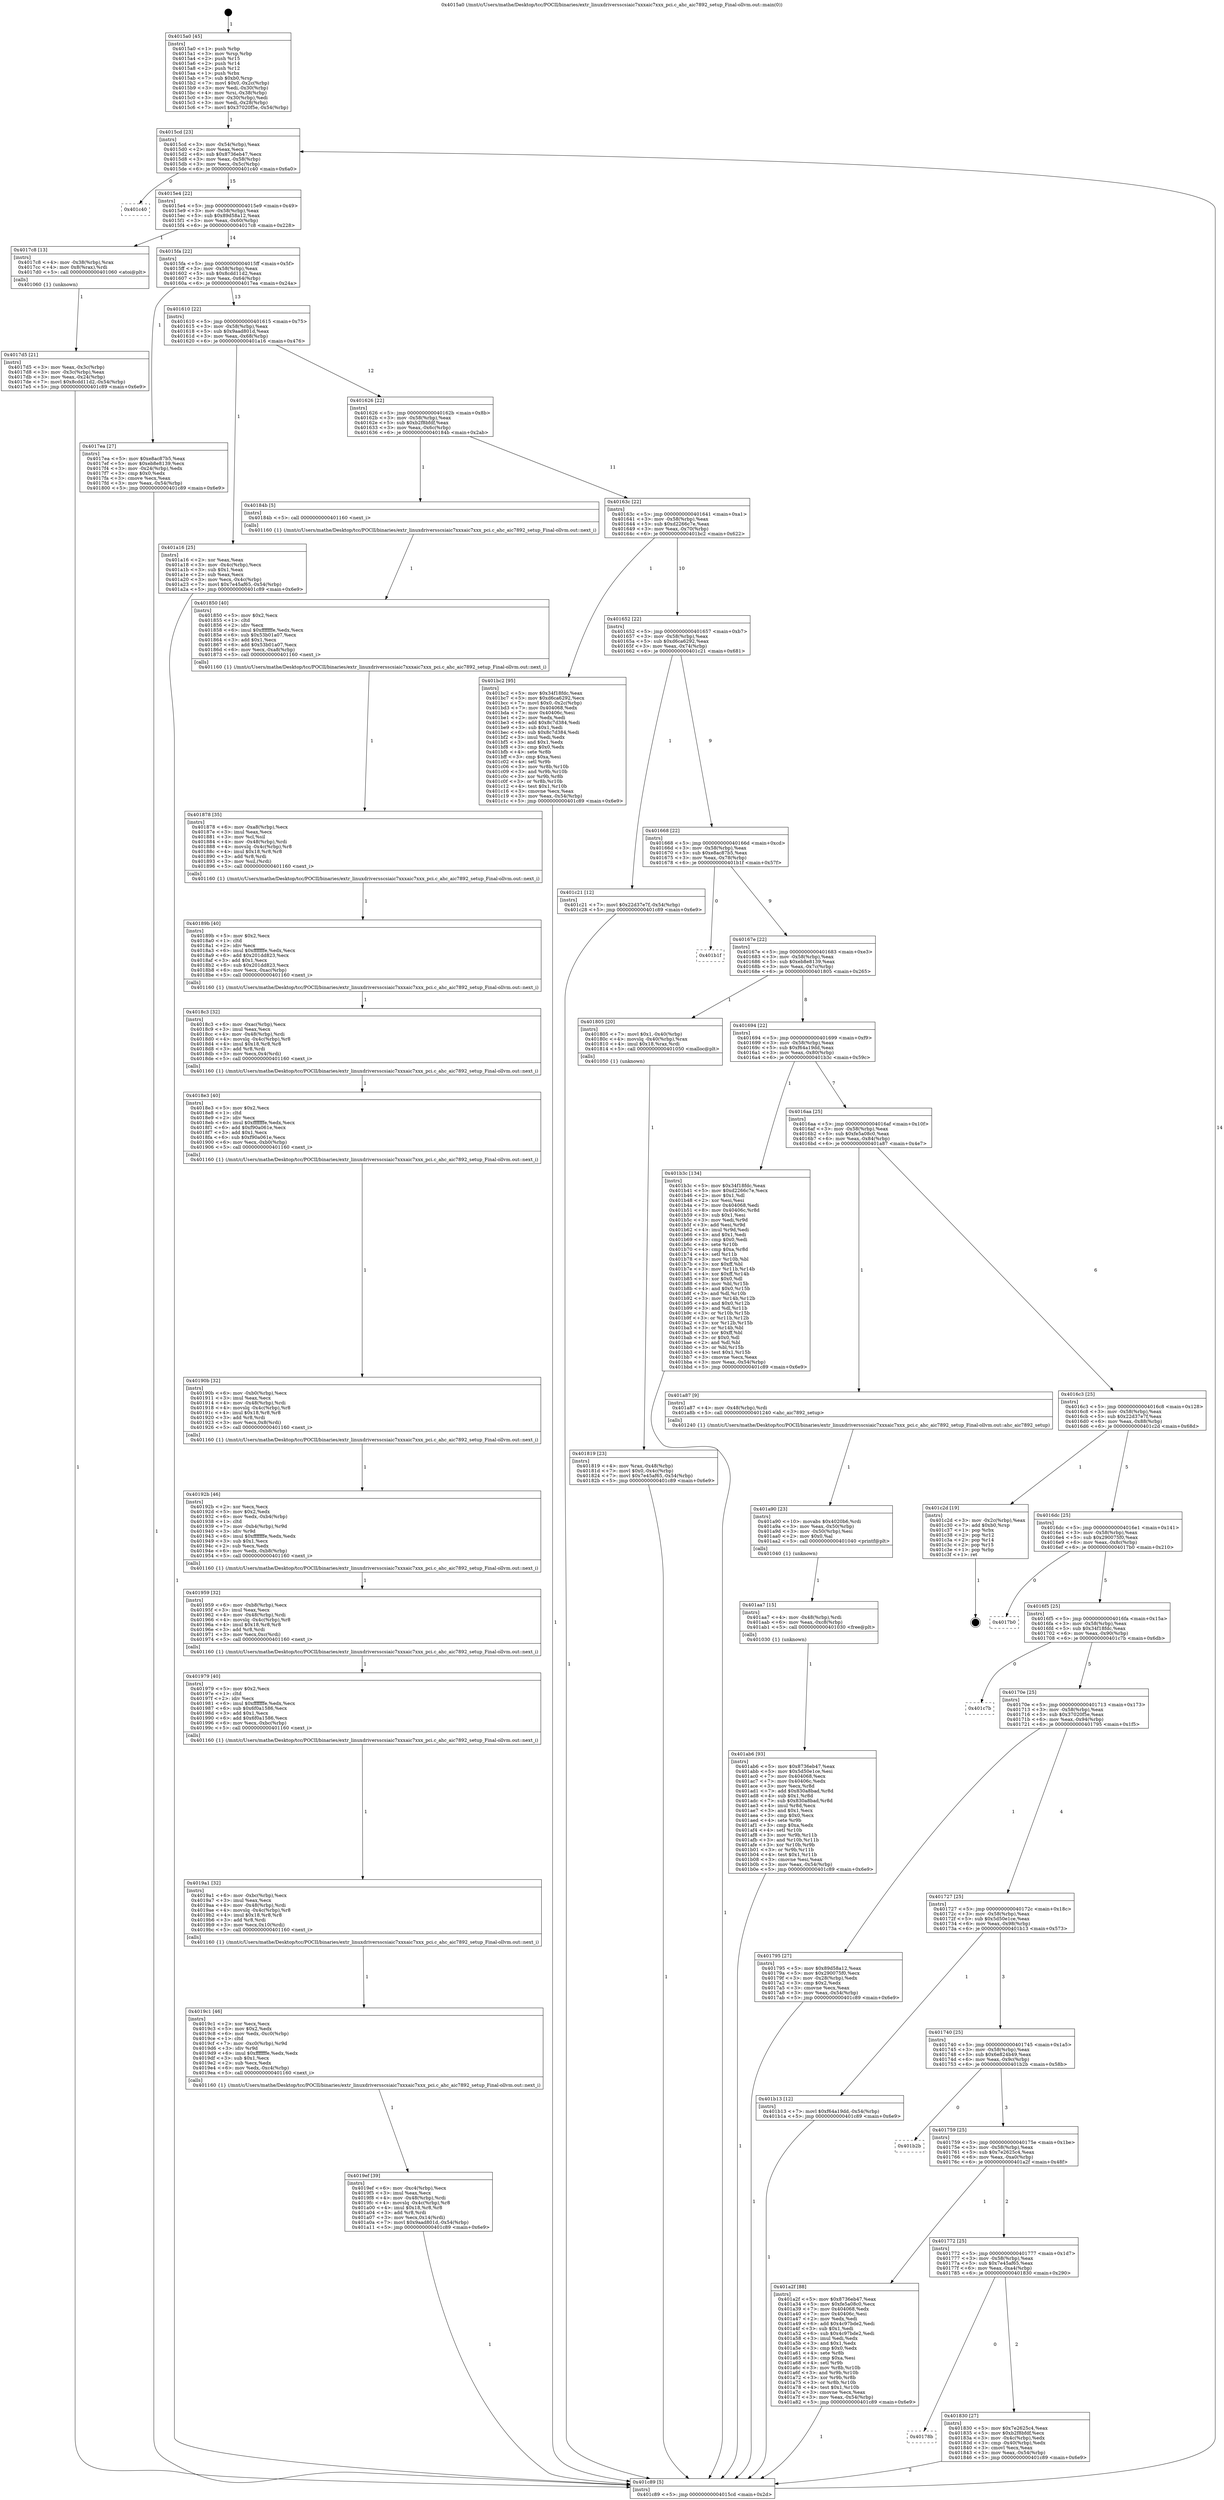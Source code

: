 digraph "0x4015a0" {
  label = "0x4015a0 (/mnt/c/Users/mathe/Desktop/tcc/POCII/binaries/extr_linuxdriversscsiaic7xxxaic7xxx_pci.c_ahc_aic7892_setup_Final-ollvm.out::main(0))"
  labelloc = "t"
  node[shape=record]

  Entry [label="",width=0.3,height=0.3,shape=circle,fillcolor=black,style=filled]
  "0x4015cd" [label="{
     0x4015cd [23]\l
     | [instrs]\l
     &nbsp;&nbsp;0x4015cd \<+3\>: mov -0x54(%rbp),%eax\l
     &nbsp;&nbsp;0x4015d0 \<+2\>: mov %eax,%ecx\l
     &nbsp;&nbsp;0x4015d2 \<+6\>: sub $0x8736eb47,%ecx\l
     &nbsp;&nbsp;0x4015d8 \<+3\>: mov %eax,-0x58(%rbp)\l
     &nbsp;&nbsp;0x4015db \<+3\>: mov %ecx,-0x5c(%rbp)\l
     &nbsp;&nbsp;0x4015de \<+6\>: je 0000000000401c40 \<main+0x6a0\>\l
  }"]
  "0x401c40" [label="{
     0x401c40\l
  }", style=dashed]
  "0x4015e4" [label="{
     0x4015e4 [22]\l
     | [instrs]\l
     &nbsp;&nbsp;0x4015e4 \<+5\>: jmp 00000000004015e9 \<main+0x49\>\l
     &nbsp;&nbsp;0x4015e9 \<+3\>: mov -0x58(%rbp),%eax\l
     &nbsp;&nbsp;0x4015ec \<+5\>: sub $0x89d58a12,%eax\l
     &nbsp;&nbsp;0x4015f1 \<+3\>: mov %eax,-0x60(%rbp)\l
     &nbsp;&nbsp;0x4015f4 \<+6\>: je 00000000004017c8 \<main+0x228\>\l
  }"]
  Exit [label="",width=0.3,height=0.3,shape=circle,fillcolor=black,style=filled,peripheries=2]
  "0x4017c8" [label="{
     0x4017c8 [13]\l
     | [instrs]\l
     &nbsp;&nbsp;0x4017c8 \<+4\>: mov -0x38(%rbp),%rax\l
     &nbsp;&nbsp;0x4017cc \<+4\>: mov 0x8(%rax),%rdi\l
     &nbsp;&nbsp;0x4017d0 \<+5\>: call 0000000000401060 \<atoi@plt\>\l
     | [calls]\l
     &nbsp;&nbsp;0x401060 \{1\} (unknown)\l
  }"]
  "0x4015fa" [label="{
     0x4015fa [22]\l
     | [instrs]\l
     &nbsp;&nbsp;0x4015fa \<+5\>: jmp 00000000004015ff \<main+0x5f\>\l
     &nbsp;&nbsp;0x4015ff \<+3\>: mov -0x58(%rbp),%eax\l
     &nbsp;&nbsp;0x401602 \<+5\>: sub $0x8cdd11d2,%eax\l
     &nbsp;&nbsp;0x401607 \<+3\>: mov %eax,-0x64(%rbp)\l
     &nbsp;&nbsp;0x40160a \<+6\>: je 00000000004017ea \<main+0x24a\>\l
  }"]
  "0x401ab6" [label="{
     0x401ab6 [93]\l
     | [instrs]\l
     &nbsp;&nbsp;0x401ab6 \<+5\>: mov $0x8736eb47,%eax\l
     &nbsp;&nbsp;0x401abb \<+5\>: mov $0x5d50e1ce,%esi\l
     &nbsp;&nbsp;0x401ac0 \<+7\>: mov 0x404068,%ecx\l
     &nbsp;&nbsp;0x401ac7 \<+7\>: mov 0x40406c,%edx\l
     &nbsp;&nbsp;0x401ace \<+3\>: mov %ecx,%r8d\l
     &nbsp;&nbsp;0x401ad1 \<+7\>: add $0x830a8bad,%r8d\l
     &nbsp;&nbsp;0x401ad8 \<+4\>: sub $0x1,%r8d\l
     &nbsp;&nbsp;0x401adc \<+7\>: sub $0x830a8bad,%r8d\l
     &nbsp;&nbsp;0x401ae3 \<+4\>: imul %r8d,%ecx\l
     &nbsp;&nbsp;0x401ae7 \<+3\>: and $0x1,%ecx\l
     &nbsp;&nbsp;0x401aea \<+3\>: cmp $0x0,%ecx\l
     &nbsp;&nbsp;0x401aed \<+4\>: sete %r9b\l
     &nbsp;&nbsp;0x401af1 \<+3\>: cmp $0xa,%edx\l
     &nbsp;&nbsp;0x401af4 \<+4\>: setl %r10b\l
     &nbsp;&nbsp;0x401af8 \<+3\>: mov %r9b,%r11b\l
     &nbsp;&nbsp;0x401afb \<+3\>: and %r10b,%r11b\l
     &nbsp;&nbsp;0x401afe \<+3\>: xor %r10b,%r9b\l
     &nbsp;&nbsp;0x401b01 \<+3\>: or %r9b,%r11b\l
     &nbsp;&nbsp;0x401b04 \<+4\>: test $0x1,%r11b\l
     &nbsp;&nbsp;0x401b08 \<+3\>: cmovne %esi,%eax\l
     &nbsp;&nbsp;0x401b0b \<+3\>: mov %eax,-0x54(%rbp)\l
     &nbsp;&nbsp;0x401b0e \<+5\>: jmp 0000000000401c89 \<main+0x6e9\>\l
  }"]
  "0x4017ea" [label="{
     0x4017ea [27]\l
     | [instrs]\l
     &nbsp;&nbsp;0x4017ea \<+5\>: mov $0xe8ac87b5,%eax\l
     &nbsp;&nbsp;0x4017ef \<+5\>: mov $0xeb8e8139,%ecx\l
     &nbsp;&nbsp;0x4017f4 \<+3\>: mov -0x24(%rbp),%edx\l
     &nbsp;&nbsp;0x4017f7 \<+3\>: cmp $0x0,%edx\l
     &nbsp;&nbsp;0x4017fa \<+3\>: cmove %ecx,%eax\l
     &nbsp;&nbsp;0x4017fd \<+3\>: mov %eax,-0x54(%rbp)\l
     &nbsp;&nbsp;0x401800 \<+5\>: jmp 0000000000401c89 \<main+0x6e9\>\l
  }"]
  "0x401610" [label="{
     0x401610 [22]\l
     | [instrs]\l
     &nbsp;&nbsp;0x401610 \<+5\>: jmp 0000000000401615 \<main+0x75\>\l
     &nbsp;&nbsp;0x401615 \<+3\>: mov -0x58(%rbp),%eax\l
     &nbsp;&nbsp;0x401618 \<+5\>: sub $0x9aad801d,%eax\l
     &nbsp;&nbsp;0x40161d \<+3\>: mov %eax,-0x68(%rbp)\l
     &nbsp;&nbsp;0x401620 \<+6\>: je 0000000000401a16 \<main+0x476\>\l
  }"]
  "0x401aa7" [label="{
     0x401aa7 [15]\l
     | [instrs]\l
     &nbsp;&nbsp;0x401aa7 \<+4\>: mov -0x48(%rbp),%rdi\l
     &nbsp;&nbsp;0x401aab \<+6\>: mov %eax,-0xc8(%rbp)\l
     &nbsp;&nbsp;0x401ab1 \<+5\>: call 0000000000401030 \<free@plt\>\l
     | [calls]\l
     &nbsp;&nbsp;0x401030 \{1\} (unknown)\l
  }"]
  "0x401a16" [label="{
     0x401a16 [25]\l
     | [instrs]\l
     &nbsp;&nbsp;0x401a16 \<+2\>: xor %eax,%eax\l
     &nbsp;&nbsp;0x401a18 \<+3\>: mov -0x4c(%rbp),%ecx\l
     &nbsp;&nbsp;0x401a1b \<+3\>: sub $0x1,%eax\l
     &nbsp;&nbsp;0x401a1e \<+2\>: sub %eax,%ecx\l
     &nbsp;&nbsp;0x401a20 \<+3\>: mov %ecx,-0x4c(%rbp)\l
     &nbsp;&nbsp;0x401a23 \<+7\>: movl $0x7e45af65,-0x54(%rbp)\l
     &nbsp;&nbsp;0x401a2a \<+5\>: jmp 0000000000401c89 \<main+0x6e9\>\l
  }"]
  "0x401626" [label="{
     0x401626 [22]\l
     | [instrs]\l
     &nbsp;&nbsp;0x401626 \<+5\>: jmp 000000000040162b \<main+0x8b\>\l
     &nbsp;&nbsp;0x40162b \<+3\>: mov -0x58(%rbp),%eax\l
     &nbsp;&nbsp;0x40162e \<+5\>: sub $0xb2f8bfdf,%eax\l
     &nbsp;&nbsp;0x401633 \<+3\>: mov %eax,-0x6c(%rbp)\l
     &nbsp;&nbsp;0x401636 \<+6\>: je 000000000040184b \<main+0x2ab\>\l
  }"]
  "0x401a90" [label="{
     0x401a90 [23]\l
     | [instrs]\l
     &nbsp;&nbsp;0x401a90 \<+10\>: movabs $0x4020b6,%rdi\l
     &nbsp;&nbsp;0x401a9a \<+3\>: mov %eax,-0x50(%rbp)\l
     &nbsp;&nbsp;0x401a9d \<+3\>: mov -0x50(%rbp),%esi\l
     &nbsp;&nbsp;0x401aa0 \<+2\>: mov $0x0,%al\l
     &nbsp;&nbsp;0x401aa2 \<+5\>: call 0000000000401040 \<printf@plt\>\l
     | [calls]\l
     &nbsp;&nbsp;0x401040 \{1\} (unknown)\l
  }"]
  "0x40184b" [label="{
     0x40184b [5]\l
     | [instrs]\l
     &nbsp;&nbsp;0x40184b \<+5\>: call 0000000000401160 \<next_i\>\l
     | [calls]\l
     &nbsp;&nbsp;0x401160 \{1\} (/mnt/c/Users/mathe/Desktop/tcc/POCII/binaries/extr_linuxdriversscsiaic7xxxaic7xxx_pci.c_ahc_aic7892_setup_Final-ollvm.out::next_i)\l
  }"]
  "0x40163c" [label="{
     0x40163c [22]\l
     | [instrs]\l
     &nbsp;&nbsp;0x40163c \<+5\>: jmp 0000000000401641 \<main+0xa1\>\l
     &nbsp;&nbsp;0x401641 \<+3\>: mov -0x58(%rbp),%eax\l
     &nbsp;&nbsp;0x401644 \<+5\>: sub $0xd2266c7e,%eax\l
     &nbsp;&nbsp;0x401649 \<+3\>: mov %eax,-0x70(%rbp)\l
     &nbsp;&nbsp;0x40164c \<+6\>: je 0000000000401bc2 \<main+0x622\>\l
  }"]
  "0x4019ef" [label="{
     0x4019ef [39]\l
     | [instrs]\l
     &nbsp;&nbsp;0x4019ef \<+6\>: mov -0xc4(%rbp),%ecx\l
     &nbsp;&nbsp;0x4019f5 \<+3\>: imul %eax,%ecx\l
     &nbsp;&nbsp;0x4019f8 \<+4\>: mov -0x48(%rbp),%rdi\l
     &nbsp;&nbsp;0x4019fc \<+4\>: movslq -0x4c(%rbp),%r8\l
     &nbsp;&nbsp;0x401a00 \<+4\>: imul $0x18,%r8,%r8\l
     &nbsp;&nbsp;0x401a04 \<+3\>: add %r8,%rdi\l
     &nbsp;&nbsp;0x401a07 \<+3\>: mov %ecx,0x14(%rdi)\l
     &nbsp;&nbsp;0x401a0a \<+7\>: movl $0x9aad801d,-0x54(%rbp)\l
     &nbsp;&nbsp;0x401a11 \<+5\>: jmp 0000000000401c89 \<main+0x6e9\>\l
  }"]
  "0x401bc2" [label="{
     0x401bc2 [95]\l
     | [instrs]\l
     &nbsp;&nbsp;0x401bc2 \<+5\>: mov $0x34f18fdc,%eax\l
     &nbsp;&nbsp;0x401bc7 \<+5\>: mov $0xd6ca6292,%ecx\l
     &nbsp;&nbsp;0x401bcc \<+7\>: movl $0x0,-0x2c(%rbp)\l
     &nbsp;&nbsp;0x401bd3 \<+7\>: mov 0x404068,%edx\l
     &nbsp;&nbsp;0x401bda \<+7\>: mov 0x40406c,%esi\l
     &nbsp;&nbsp;0x401be1 \<+2\>: mov %edx,%edi\l
     &nbsp;&nbsp;0x401be3 \<+6\>: add $0x8c7d384,%edi\l
     &nbsp;&nbsp;0x401be9 \<+3\>: sub $0x1,%edi\l
     &nbsp;&nbsp;0x401bec \<+6\>: sub $0x8c7d384,%edi\l
     &nbsp;&nbsp;0x401bf2 \<+3\>: imul %edi,%edx\l
     &nbsp;&nbsp;0x401bf5 \<+3\>: and $0x1,%edx\l
     &nbsp;&nbsp;0x401bf8 \<+3\>: cmp $0x0,%edx\l
     &nbsp;&nbsp;0x401bfb \<+4\>: sete %r8b\l
     &nbsp;&nbsp;0x401bff \<+3\>: cmp $0xa,%esi\l
     &nbsp;&nbsp;0x401c02 \<+4\>: setl %r9b\l
     &nbsp;&nbsp;0x401c06 \<+3\>: mov %r8b,%r10b\l
     &nbsp;&nbsp;0x401c09 \<+3\>: and %r9b,%r10b\l
     &nbsp;&nbsp;0x401c0c \<+3\>: xor %r9b,%r8b\l
     &nbsp;&nbsp;0x401c0f \<+3\>: or %r8b,%r10b\l
     &nbsp;&nbsp;0x401c12 \<+4\>: test $0x1,%r10b\l
     &nbsp;&nbsp;0x401c16 \<+3\>: cmovne %ecx,%eax\l
     &nbsp;&nbsp;0x401c19 \<+3\>: mov %eax,-0x54(%rbp)\l
     &nbsp;&nbsp;0x401c1c \<+5\>: jmp 0000000000401c89 \<main+0x6e9\>\l
  }"]
  "0x401652" [label="{
     0x401652 [22]\l
     | [instrs]\l
     &nbsp;&nbsp;0x401652 \<+5\>: jmp 0000000000401657 \<main+0xb7\>\l
     &nbsp;&nbsp;0x401657 \<+3\>: mov -0x58(%rbp),%eax\l
     &nbsp;&nbsp;0x40165a \<+5\>: sub $0xd6ca6292,%eax\l
     &nbsp;&nbsp;0x40165f \<+3\>: mov %eax,-0x74(%rbp)\l
     &nbsp;&nbsp;0x401662 \<+6\>: je 0000000000401c21 \<main+0x681\>\l
  }"]
  "0x4019c1" [label="{
     0x4019c1 [46]\l
     | [instrs]\l
     &nbsp;&nbsp;0x4019c1 \<+2\>: xor %ecx,%ecx\l
     &nbsp;&nbsp;0x4019c3 \<+5\>: mov $0x2,%edx\l
     &nbsp;&nbsp;0x4019c8 \<+6\>: mov %edx,-0xc0(%rbp)\l
     &nbsp;&nbsp;0x4019ce \<+1\>: cltd\l
     &nbsp;&nbsp;0x4019cf \<+7\>: mov -0xc0(%rbp),%r9d\l
     &nbsp;&nbsp;0x4019d6 \<+3\>: idiv %r9d\l
     &nbsp;&nbsp;0x4019d9 \<+6\>: imul $0xfffffffe,%edx,%edx\l
     &nbsp;&nbsp;0x4019df \<+3\>: sub $0x1,%ecx\l
     &nbsp;&nbsp;0x4019e2 \<+2\>: sub %ecx,%edx\l
     &nbsp;&nbsp;0x4019e4 \<+6\>: mov %edx,-0xc4(%rbp)\l
     &nbsp;&nbsp;0x4019ea \<+5\>: call 0000000000401160 \<next_i\>\l
     | [calls]\l
     &nbsp;&nbsp;0x401160 \{1\} (/mnt/c/Users/mathe/Desktop/tcc/POCII/binaries/extr_linuxdriversscsiaic7xxxaic7xxx_pci.c_ahc_aic7892_setup_Final-ollvm.out::next_i)\l
  }"]
  "0x401c21" [label="{
     0x401c21 [12]\l
     | [instrs]\l
     &nbsp;&nbsp;0x401c21 \<+7\>: movl $0x22d37e7f,-0x54(%rbp)\l
     &nbsp;&nbsp;0x401c28 \<+5\>: jmp 0000000000401c89 \<main+0x6e9\>\l
  }"]
  "0x401668" [label="{
     0x401668 [22]\l
     | [instrs]\l
     &nbsp;&nbsp;0x401668 \<+5\>: jmp 000000000040166d \<main+0xcd\>\l
     &nbsp;&nbsp;0x40166d \<+3\>: mov -0x58(%rbp),%eax\l
     &nbsp;&nbsp;0x401670 \<+5\>: sub $0xe8ac87b5,%eax\l
     &nbsp;&nbsp;0x401675 \<+3\>: mov %eax,-0x78(%rbp)\l
     &nbsp;&nbsp;0x401678 \<+6\>: je 0000000000401b1f \<main+0x57f\>\l
  }"]
  "0x4019a1" [label="{
     0x4019a1 [32]\l
     | [instrs]\l
     &nbsp;&nbsp;0x4019a1 \<+6\>: mov -0xbc(%rbp),%ecx\l
     &nbsp;&nbsp;0x4019a7 \<+3\>: imul %eax,%ecx\l
     &nbsp;&nbsp;0x4019aa \<+4\>: mov -0x48(%rbp),%rdi\l
     &nbsp;&nbsp;0x4019ae \<+4\>: movslq -0x4c(%rbp),%r8\l
     &nbsp;&nbsp;0x4019b2 \<+4\>: imul $0x18,%r8,%r8\l
     &nbsp;&nbsp;0x4019b6 \<+3\>: add %r8,%rdi\l
     &nbsp;&nbsp;0x4019b9 \<+3\>: mov %ecx,0x10(%rdi)\l
     &nbsp;&nbsp;0x4019bc \<+5\>: call 0000000000401160 \<next_i\>\l
     | [calls]\l
     &nbsp;&nbsp;0x401160 \{1\} (/mnt/c/Users/mathe/Desktop/tcc/POCII/binaries/extr_linuxdriversscsiaic7xxxaic7xxx_pci.c_ahc_aic7892_setup_Final-ollvm.out::next_i)\l
  }"]
  "0x401b1f" [label="{
     0x401b1f\l
  }", style=dashed]
  "0x40167e" [label="{
     0x40167e [22]\l
     | [instrs]\l
     &nbsp;&nbsp;0x40167e \<+5\>: jmp 0000000000401683 \<main+0xe3\>\l
     &nbsp;&nbsp;0x401683 \<+3\>: mov -0x58(%rbp),%eax\l
     &nbsp;&nbsp;0x401686 \<+5\>: sub $0xeb8e8139,%eax\l
     &nbsp;&nbsp;0x40168b \<+3\>: mov %eax,-0x7c(%rbp)\l
     &nbsp;&nbsp;0x40168e \<+6\>: je 0000000000401805 \<main+0x265\>\l
  }"]
  "0x401979" [label="{
     0x401979 [40]\l
     | [instrs]\l
     &nbsp;&nbsp;0x401979 \<+5\>: mov $0x2,%ecx\l
     &nbsp;&nbsp;0x40197e \<+1\>: cltd\l
     &nbsp;&nbsp;0x40197f \<+2\>: idiv %ecx\l
     &nbsp;&nbsp;0x401981 \<+6\>: imul $0xfffffffe,%edx,%ecx\l
     &nbsp;&nbsp;0x401987 \<+6\>: sub $0x6f0a1586,%ecx\l
     &nbsp;&nbsp;0x40198d \<+3\>: add $0x1,%ecx\l
     &nbsp;&nbsp;0x401990 \<+6\>: add $0x6f0a1586,%ecx\l
     &nbsp;&nbsp;0x401996 \<+6\>: mov %ecx,-0xbc(%rbp)\l
     &nbsp;&nbsp;0x40199c \<+5\>: call 0000000000401160 \<next_i\>\l
     | [calls]\l
     &nbsp;&nbsp;0x401160 \{1\} (/mnt/c/Users/mathe/Desktop/tcc/POCII/binaries/extr_linuxdriversscsiaic7xxxaic7xxx_pci.c_ahc_aic7892_setup_Final-ollvm.out::next_i)\l
  }"]
  "0x401805" [label="{
     0x401805 [20]\l
     | [instrs]\l
     &nbsp;&nbsp;0x401805 \<+7\>: movl $0x1,-0x40(%rbp)\l
     &nbsp;&nbsp;0x40180c \<+4\>: movslq -0x40(%rbp),%rax\l
     &nbsp;&nbsp;0x401810 \<+4\>: imul $0x18,%rax,%rdi\l
     &nbsp;&nbsp;0x401814 \<+5\>: call 0000000000401050 \<malloc@plt\>\l
     | [calls]\l
     &nbsp;&nbsp;0x401050 \{1\} (unknown)\l
  }"]
  "0x401694" [label="{
     0x401694 [22]\l
     | [instrs]\l
     &nbsp;&nbsp;0x401694 \<+5\>: jmp 0000000000401699 \<main+0xf9\>\l
     &nbsp;&nbsp;0x401699 \<+3\>: mov -0x58(%rbp),%eax\l
     &nbsp;&nbsp;0x40169c \<+5\>: sub $0xf64a19dd,%eax\l
     &nbsp;&nbsp;0x4016a1 \<+3\>: mov %eax,-0x80(%rbp)\l
     &nbsp;&nbsp;0x4016a4 \<+6\>: je 0000000000401b3c \<main+0x59c\>\l
  }"]
  "0x401959" [label="{
     0x401959 [32]\l
     | [instrs]\l
     &nbsp;&nbsp;0x401959 \<+6\>: mov -0xb8(%rbp),%ecx\l
     &nbsp;&nbsp;0x40195f \<+3\>: imul %eax,%ecx\l
     &nbsp;&nbsp;0x401962 \<+4\>: mov -0x48(%rbp),%rdi\l
     &nbsp;&nbsp;0x401966 \<+4\>: movslq -0x4c(%rbp),%r8\l
     &nbsp;&nbsp;0x40196a \<+4\>: imul $0x18,%r8,%r8\l
     &nbsp;&nbsp;0x40196e \<+3\>: add %r8,%rdi\l
     &nbsp;&nbsp;0x401971 \<+3\>: mov %ecx,0xc(%rdi)\l
     &nbsp;&nbsp;0x401974 \<+5\>: call 0000000000401160 \<next_i\>\l
     | [calls]\l
     &nbsp;&nbsp;0x401160 \{1\} (/mnt/c/Users/mathe/Desktop/tcc/POCII/binaries/extr_linuxdriversscsiaic7xxxaic7xxx_pci.c_ahc_aic7892_setup_Final-ollvm.out::next_i)\l
  }"]
  "0x401b3c" [label="{
     0x401b3c [134]\l
     | [instrs]\l
     &nbsp;&nbsp;0x401b3c \<+5\>: mov $0x34f18fdc,%eax\l
     &nbsp;&nbsp;0x401b41 \<+5\>: mov $0xd2266c7e,%ecx\l
     &nbsp;&nbsp;0x401b46 \<+2\>: mov $0x1,%dl\l
     &nbsp;&nbsp;0x401b48 \<+2\>: xor %esi,%esi\l
     &nbsp;&nbsp;0x401b4a \<+7\>: mov 0x404068,%edi\l
     &nbsp;&nbsp;0x401b51 \<+8\>: mov 0x40406c,%r8d\l
     &nbsp;&nbsp;0x401b59 \<+3\>: sub $0x1,%esi\l
     &nbsp;&nbsp;0x401b5c \<+3\>: mov %edi,%r9d\l
     &nbsp;&nbsp;0x401b5f \<+3\>: add %esi,%r9d\l
     &nbsp;&nbsp;0x401b62 \<+4\>: imul %r9d,%edi\l
     &nbsp;&nbsp;0x401b66 \<+3\>: and $0x1,%edi\l
     &nbsp;&nbsp;0x401b69 \<+3\>: cmp $0x0,%edi\l
     &nbsp;&nbsp;0x401b6c \<+4\>: sete %r10b\l
     &nbsp;&nbsp;0x401b70 \<+4\>: cmp $0xa,%r8d\l
     &nbsp;&nbsp;0x401b74 \<+4\>: setl %r11b\l
     &nbsp;&nbsp;0x401b78 \<+3\>: mov %r10b,%bl\l
     &nbsp;&nbsp;0x401b7b \<+3\>: xor $0xff,%bl\l
     &nbsp;&nbsp;0x401b7e \<+3\>: mov %r11b,%r14b\l
     &nbsp;&nbsp;0x401b81 \<+4\>: xor $0xff,%r14b\l
     &nbsp;&nbsp;0x401b85 \<+3\>: xor $0x0,%dl\l
     &nbsp;&nbsp;0x401b88 \<+3\>: mov %bl,%r15b\l
     &nbsp;&nbsp;0x401b8b \<+4\>: and $0x0,%r15b\l
     &nbsp;&nbsp;0x401b8f \<+3\>: and %dl,%r10b\l
     &nbsp;&nbsp;0x401b92 \<+3\>: mov %r14b,%r12b\l
     &nbsp;&nbsp;0x401b95 \<+4\>: and $0x0,%r12b\l
     &nbsp;&nbsp;0x401b99 \<+3\>: and %dl,%r11b\l
     &nbsp;&nbsp;0x401b9c \<+3\>: or %r10b,%r15b\l
     &nbsp;&nbsp;0x401b9f \<+3\>: or %r11b,%r12b\l
     &nbsp;&nbsp;0x401ba2 \<+3\>: xor %r12b,%r15b\l
     &nbsp;&nbsp;0x401ba5 \<+3\>: or %r14b,%bl\l
     &nbsp;&nbsp;0x401ba8 \<+3\>: xor $0xff,%bl\l
     &nbsp;&nbsp;0x401bab \<+3\>: or $0x0,%dl\l
     &nbsp;&nbsp;0x401bae \<+2\>: and %dl,%bl\l
     &nbsp;&nbsp;0x401bb0 \<+3\>: or %bl,%r15b\l
     &nbsp;&nbsp;0x401bb3 \<+4\>: test $0x1,%r15b\l
     &nbsp;&nbsp;0x401bb7 \<+3\>: cmovne %ecx,%eax\l
     &nbsp;&nbsp;0x401bba \<+3\>: mov %eax,-0x54(%rbp)\l
     &nbsp;&nbsp;0x401bbd \<+5\>: jmp 0000000000401c89 \<main+0x6e9\>\l
  }"]
  "0x4016aa" [label="{
     0x4016aa [25]\l
     | [instrs]\l
     &nbsp;&nbsp;0x4016aa \<+5\>: jmp 00000000004016af \<main+0x10f\>\l
     &nbsp;&nbsp;0x4016af \<+3\>: mov -0x58(%rbp),%eax\l
     &nbsp;&nbsp;0x4016b2 \<+5\>: sub $0xfe5a08c0,%eax\l
     &nbsp;&nbsp;0x4016b7 \<+6\>: mov %eax,-0x84(%rbp)\l
     &nbsp;&nbsp;0x4016bd \<+6\>: je 0000000000401a87 \<main+0x4e7\>\l
  }"]
  "0x40192b" [label="{
     0x40192b [46]\l
     | [instrs]\l
     &nbsp;&nbsp;0x40192b \<+2\>: xor %ecx,%ecx\l
     &nbsp;&nbsp;0x40192d \<+5\>: mov $0x2,%edx\l
     &nbsp;&nbsp;0x401932 \<+6\>: mov %edx,-0xb4(%rbp)\l
     &nbsp;&nbsp;0x401938 \<+1\>: cltd\l
     &nbsp;&nbsp;0x401939 \<+7\>: mov -0xb4(%rbp),%r9d\l
     &nbsp;&nbsp;0x401940 \<+3\>: idiv %r9d\l
     &nbsp;&nbsp;0x401943 \<+6\>: imul $0xfffffffe,%edx,%edx\l
     &nbsp;&nbsp;0x401949 \<+3\>: sub $0x1,%ecx\l
     &nbsp;&nbsp;0x40194c \<+2\>: sub %ecx,%edx\l
     &nbsp;&nbsp;0x40194e \<+6\>: mov %edx,-0xb8(%rbp)\l
     &nbsp;&nbsp;0x401954 \<+5\>: call 0000000000401160 \<next_i\>\l
     | [calls]\l
     &nbsp;&nbsp;0x401160 \{1\} (/mnt/c/Users/mathe/Desktop/tcc/POCII/binaries/extr_linuxdriversscsiaic7xxxaic7xxx_pci.c_ahc_aic7892_setup_Final-ollvm.out::next_i)\l
  }"]
  "0x401a87" [label="{
     0x401a87 [9]\l
     | [instrs]\l
     &nbsp;&nbsp;0x401a87 \<+4\>: mov -0x48(%rbp),%rdi\l
     &nbsp;&nbsp;0x401a8b \<+5\>: call 0000000000401240 \<ahc_aic7892_setup\>\l
     | [calls]\l
     &nbsp;&nbsp;0x401240 \{1\} (/mnt/c/Users/mathe/Desktop/tcc/POCII/binaries/extr_linuxdriversscsiaic7xxxaic7xxx_pci.c_ahc_aic7892_setup_Final-ollvm.out::ahc_aic7892_setup)\l
  }"]
  "0x4016c3" [label="{
     0x4016c3 [25]\l
     | [instrs]\l
     &nbsp;&nbsp;0x4016c3 \<+5\>: jmp 00000000004016c8 \<main+0x128\>\l
     &nbsp;&nbsp;0x4016c8 \<+3\>: mov -0x58(%rbp),%eax\l
     &nbsp;&nbsp;0x4016cb \<+5\>: sub $0x22d37e7f,%eax\l
     &nbsp;&nbsp;0x4016d0 \<+6\>: mov %eax,-0x88(%rbp)\l
     &nbsp;&nbsp;0x4016d6 \<+6\>: je 0000000000401c2d \<main+0x68d\>\l
  }"]
  "0x40190b" [label="{
     0x40190b [32]\l
     | [instrs]\l
     &nbsp;&nbsp;0x40190b \<+6\>: mov -0xb0(%rbp),%ecx\l
     &nbsp;&nbsp;0x401911 \<+3\>: imul %eax,%ecx\l
     &nbsp;&nbsp;0x401914 \<+4\>: mov -0x48(%rbp),%rdi\l
     &nbsp;&nbsp;0x401918 \<+4\>: movslq -0x4c(%rbp),%r8\l
     &nbsp;&nbsp;0x40191c \<+4\>: imul $0x18,%r8,%r8\l
     &nbsp;&nbsp;0x401920 \<+3\>: add %r8,%rdi\l
     &nbsp;&nbsp;0x401923 \<+3\>: mov %ecx,0x8(%rdi)\l
     &nbsp;&nbsp;0x401926 \<+5\>: call 0000000000401160 \<next_i\>\l
     | [calls]\l
     &nbsp;&nbsp;0x401160 \{1\} (/mnt/c/Users/mathe/Desktop/tcc/POCII/binaries/extr_linuxdriversscsiaic7xxxaic7xxx_pci.c_ahc_aic7892_setup_Final-ollvm.out::next_i)\l
  }"]
  "0x401c2d" [label="{
     0x401c2d [19]\l
     | [instrs]\l
     &nbsp;&nbsp;0x401c2d \<+3\>: mov -0x2c(%rbp),%eax\l
     &nbsp;&nbsp;0x401c30 \<+7\>: add $0xb0,%rsp\l
     &nbsp;&nbsp;0x401c37 \<+1\>: pop %rbx\l
     &nbsp;&nbsp;0x401c38 \<+2\>: pop %r12\l
     &nbsp;&nbsp;0x401c3a \<+2\>: pop %r14\l
     &nbsp;&nbsp;0x401c3c \<+2\>: pop %r15\l
     &nbsp;&nbsp;0x401c3e \<+1\>: pop %rbp\l
     &nbsp;&nbsp;0x401c3f \<+1\>: ret\l
  }"]
  "0x4016dc" [label="{
     0x4016dc [25]\l
     | [instrs]\l
     &nbsp;&nbsp;0x4016dc \<+5\>: jmp 00000000004016e1 \<main+0x141\>\l
     &nbsp;&nbsp;0x4016e1 \<+3\>: mov -0x58(%rbp),%eax\l
     &nbsp;&nbsp;0x4016e4 \<+5\>: sub $0x290075f0,%eax\l
     &nbsp;&nbsp;0x4016e9 \<+6\>: mov %eax,-0x8c(%rbp)\l
     &nbsp;&nbsp;0x4016ef \<+6\>: je 00000000004017b0 \<main+0x210\>\l
  }"]
  "0x4018e3" [label="{
     0x4018e3 [40]\l
     | [instrs]\l
     &nbsp;&nbsp;0x4018e3 \<+5\>: mov $0x2,%ecx\l
     &nbsp;&nbsp;0x4018e8 \<+1\>: cltd\l
     &nbsp;&nbsp;0x4018e9 \<+2\>: idiv %ecx\l
     &nbsp;&nbsp;0x4018eb \<+6\>: imul $0xfffffffe,%edx,%ecx\l
     &nbsp;&nbsp;0x4018f1 \<+6\>: add $0xf90a061e,%ecx\l
     &nbsp;&nbsp;0x4018f7 \<+3\>: add $0x1,%ecx\l
     &nbsp;&nbsp;0x4018fa \<+6\>: sub $0xf90a061e,%ecx\l
     &nbsp;&nbsp;0x401900 \<+6\>: mov %ecx,-0xb0(%rbp)\l
     &nbsp;&nbsp;0x401906 \<+5\>: call 0000000000401160 \<next_i\>\l
     | [calls]\l
     &nbsp;&nbsp;0x401160 \{1\} (/mnt/c/Users/mathe/Desktop/tcc/POCII/binaries/extr_linuxdriversscsiaic7xxxaic7xxx_pci.c_ahc_aic7892_setup_Final-ollvm.out::next_i)\l
  }"]
  "0x4017b0" [label="{
     0x4017b0\l
  }", style=dashed]
  "0x4016f5" [label="{
     0x4016f5 [25]\l
     | [instrs]\l
     &nbsp;&nbsp;0x4016f5 \<+5\>: jmp 00000000004016fa \<main+0x15a\>\l
     &nbsp;&nbsp;0x4016fa \<+3\>: mov -0x58(%rbp),%eax\l
     &nbsp;&nbsp;0x4016fd \<+5\>: sub $0x34f18fdc,%eax\l
     &nbsp;&nbsp;0x401702 \<+6\>: mov %eax,-0x90(%rbp)\l
     &nbsp;&nbsp;0x401708 \<+6\>: je 0000000000401c7b \<main+0x6db\>\l
  }"]
  "0x4018c3" [label="{
     0x4018c3 [32]\l
     | [instrs]\l
     &nbsp;&nbsp;0x4018c3 \<+6\>: mov -0xac(%rbp),%ecx\l
     &nbsp;&nbsp;0x4018c9 \<+3\>: imul %eax,%ecx\l
     &nbsp;&nbsp;0x4018cc \<+4\>: mov -0x48(%rbp),%rdi\l
     &nbsp;&nbsp;0x4018d0 \<+4\>: movslq -0x4c(%rbp),%r8\l
     &nbsp;&nbsp;0x4018d4 \<+4\>: imul $0x18,%r8,%r8\l
     &nbsp;&nbsp;0x4018d8 \<+3\>: add %r8,%rdi\l
     &nbsp;&nbsp;0x4018db \<+3\>: mov %ecx,0x4(%rdi)\l
     &nbsp;&nbsp;0x4018de \<+5\>: call 0000000000401160 \<next_i\>\l
     | [calls]\l
     &nbsp;&nbsp;0x401160 \{1\} (/mnt/c/Users/mathe/Desktop/tcc/POCII/binaries/extr_linuxdriversscsiaic7xxxaic7xxx_pci.c_ahc_aic7892_setup_Final-ollvm.out::next_i)\l
  }"]
  "0x401c7b" [label="{
     0x401c7b\l
  }", style=dashed]
  "0x40170e" [label="{
     0x40170e [25]\l
     | [instrs]\l
     &nbsp;&nbsp;0x40170e \<+5\>: jmp 0000000000401713 \<main+0x173\>\l
     &nbsp;&nbsp;0x401713 \<+3\>: mov -0x58(%rbp),%eax\l
     &nbsp;&nbsp;0x401716 \<+5\>: sub $0x37020f5e,%eax\l
     &nbsp;&nbsp;0x40171b \<+6\>: mov %eax,-0x94(%rbp)\l
     &nbsp;&nbsp;0x401721 \<+6\>: je 0000000000401795 \<main+0x1f5\>\l
  }"]
  "0x40189b" [label="{
     0x40189b [40]\l
     | [instrs]\l
     &nbsp;&nbsp;0x40189b \<+5\>: mov $0x2,%ecx\l
     &nbsp;&nbsp;0x4018a0 \<+1\>: cltd\l
     &nbsp;&nbsp;0x4018a1 \<+2\>: idiv %ecx\l
     &nbsp;&nbsp;0x4018a3 \<+6\>: imul $0xfffffffe,%edx,%ecx\l
     &nbsp;&nbsp;0x4018a9 \<+6\>: add $0x201dd823,%ecx\l
     &nbsp;&nbsp;0x4018af \<+3\>: add $0x1,%ecx\l
     &nbsp;&nbsp;0x4018b2 \<+6\>: sub $0x201dd823,%ecx\l
     &nbsp;&nbsp;0x4018b8 \<+6\>: mov %ecx,-0xac(%rbp)\l
     &nbsp;&nbsp;0x4018be \<+5\>: call 0000000000401160 \<next_i\>\l
     | [calls]\l
     &nbsp;&nbsp;0x401160 \{1\} (/mnt/c/Users/mathe/Desktop/tcc/POCII/binaries/extr_linuxdriversscsiaic7xxxaic7xxx_pci.c_ahc_aic7892_setup_Final-ollvm.out::next_i)\l
  }"]
  "0x401795" [label="{
     0x401795 [27]\l
     | [instrs]\l
     &nbsp;&nbsp;0x401795 \<+5\>: mov $0x89d58a12,%eax\l
     &nbsp;&nbsp;0x40179a \<+5\>: mov $0x290075f0,%ecx\l
     &nbsp;&nbsp;0x40179f \<+3\>: mov -0x28(%rbp),%edx\l
     &nbsp;&nbsp;0x4017a2 \<+3\>: cmp $0x2,%edx\l
     &nbsp;&nbsp;0x4017a5 \<+3\>: cmovne %ecx,%eax\l
     &nbsp;&nbsp;0x4017a8 \<+3\>: mov %eax,-0x54(%rbp)\l
     &nbsp;&nbsp;0x4017ab \<+5\>: jmp 0000000000401c89 \<main+0x6e9\>\l
  }"]
  "0x401727" [label="{
     0x401727 [25]\l
     | [instrs]\l
     &nbsp;&nbsp;0x401727 \<+5\>: jmp 000000000040172c \<main+0x18c\>\l
     &nbsp;&nbsp;0x40172c \<+3\>: mov -0x58(%rbp),%eax\l
     &nbsp;&nbsp;0x40172f \<+5\>: sub $0x5d50e1ce,%eax\l
     &nbsp;&nbsp;0x401734 \<+6\>: mov %eax,-0x98(%rbp)\l
     &nbsp;&nbsp;0x40173a \<+6\>: je 0000000000401b13 \<main+0x573\>\l
  }"]
  "0x401c89" [label="{
     0x401c89 [5]\l
     | [instrs]\l
     &nbsp;&nbsp;0x401c89 \<+5\>: jmp 00000000004015cd \<main+0x2d\>\l
  }"]
  "0x4015a0" [label="{
     0x4015a0 [45]\l
     | [instrs]\l
     &nbsp;&nbsp;0x4015a0 \<+1\>: push %rbp\l
     &nbsp;&nbsp;0x4015a1 \<+3\>: mov %rsp,%rbp\l
     &nbsp;&nbsp;0x4015a4 \<+2\>: push %r15\l
     &nbsp;&nbsp;0x4015a6 \<+2\>: push %r14\l
     &nbsp;&nbsp;0x4015a8 \<+2\>: push %r12\l
     &nbsp;&nbsp;0x4015aa \<+1\>: push %rbx\l
     &nbsp;&nbsp;0x4015ab \<+7\>: sub $0xb0,%rsp\l
     &nbsp;&nbsp;0x4015b2 \<+7\>: movl $0x0,-0x2c(%rbp)\l
     &nbsp;&nbsp;0x4015b9 \<+3\>: mov %edi,-0x30(%rbp)\l
     &nbsp;&nbsp;0x4015bc \<+4\>: mov %rsi,-0x38(%rbp)\l
     &nbsp;&nbsp;0x4015c0 \<+3\>: mov -0x30(%rbp),%edi\l
     &nbsp;&nbsp;0x4015c3 \<+3\>: mov %edi,-0x28(%rbp)\l
     &nbsp;&nbsp;0x4015c6 \<+7\>: movl $0x37020f5e,-0x54(%rbp)\l
  }"]
  "0x4017d5" [label="{
     0x4017d5 [21]\l
     | [instrs]\l
     &nbsp;&nbsp;0x4017d5 \<+3\>: mov %eax,-0x3c(%rbp)\l
     &nbsp;&nbsp;0x4017d8 \<+3\>: mov -0x3c(%rbp),%eax\l
     &nbsp;&nbsp;0x4017db \<+3\>: mov %eax,-0x24(%rbp)\l
     &nbsp;&nbsp;0x4017de \<+7\>: movl $0x8cdd11d2,-0x54(%rbp)\l
     &nbsp;&nbsp;0x4017e5 \<+5\>: jmp 0000000000401c89 \<main+0x6e9\>\l
  }"]
  "0x401819" [label="{
     0x401819 [23]\l
     | [instrs]\l
     &nbsp;&nbsp;0x401819 \<+4\>: mov %rax,-0x48(%rbp)\l
     &nbsp;&nbsp;0x40181d \<+7\>: movl $0x0,-0x4c(%rbp)\l
     &nbsp;&nbsp;0x401824 \<+7\>: movl $0x7e45af65,-0x54(%rbp)\l
     &nbsp;&nbsp;0x40182b \<+5\>: jmp 0000000000401c89 \<main+0x6e9\>\l
  }"]
  "0x401878" [label="{
     0x401878 [35]\l
     | [instrs]\l
     &nbsp;&nbsp;0x401878 \<+6\>: mov -0xa8(%rbp),%ecx\l
     &nbsp;&nbsp;0x40187e \<+3\>: imul %eax,%ecx\l
     &nbsp;&nbsp;0x401881 \<+3\>: mov %cl,%sil\l
     &nbsp;&nbsp;0x401884 \<+4\>: mov -0x48(%rbp),%rdi\l
     &nbsp;&nbsp;0x401888 \<+4\>: movslq -0x4c(%rbp),%r8\l
     &nbsp;&nbsp;0x40188c \<+4\>: imul $0x18,%r8,%r8\l
     &nbsp;&nbsp;0x401890 \<+3\>: add %r8,%rdi\l
     &nbsp;&nbsp;0x401893 \<+3\>: mov %sil,(%rdi)\l
     &nbsp;&nbsp;0x401896 \<+5\>: call 0000000000401160 \<next_i\>\l
     | [calls]\l
     &nbsp;&nbsp;0x401160 \{1\} (/mnt/c/Users/mathe/Desktop/tcc/POCII/binaries/extr_linuxdriversscsiaic7xxxaic7xxx_pci.c_ahc_aic7892_setup_Final-ollvm.out::next_i)\l
  }"]
  "0x401b13" [label="{
     0x401b13 [12]\l
     | [instrs]\l
     &nbsp;&nbsp;0x401b13 \<+7\>: movl $0xf64a19dd,-0x54(%rbp)\l
     &nbsp;&nbsp;0x401b1a \<+5\>: jmp 0000000000401c89 \<main+0x6e9\>\l
  }"]
  "0x401740" [label="{
     0x401740 [25]\l
     | [instrs]\l
     &nbsp;&nbsp;0x401740 \<+5\>: jmp 0000000000401745 \<main+0x1a5\>\l
     &nbsp;&nbsp;0x401745 \<+3\>: mov -0x58(%rbp),%eax\l
     &nbsp;&nbsp;0x401748 \<+5\>: sub $0x6e824b49,%eax\l
     &nbsp;&nbsp;0x40174d \<+6\>: mov %eax,-0x9c(%rbp)\l
     &nbsp;&nbsp;0x401753 \<+6\>: je 0000000000401b2b \<main+0x58b\>\l
  }"]
  "0x401850" [label="{
     0x401850 [40]\l
     | [instrs]\l
     &nbsp;&nbsp;0x401850 \<+5\>: mov $0x2,%ecx\l
     &nbsp;&nbsp;0x401855 \<+1\>: cltd\l
     &nbsp;&nbsp;0x401856 \<+2\>: idiv %ecx\l
     &nbsp;&nbsp;0x401858 \<+6\>: imul $0xfffffffe,%edx,%ecx\l
     &nbsp;&nbsp;0x40185e \<+6\>: sub $0x53b01a07,%ecx\l
     &nbsp;&nbsp;0x401864 \<+3\>: add $0x1,%ecx\l
     &nbsp;&nbsp;0x401867 \<+6\>: add $0x53b01a07,%ecx\l
     &nbsp;&nbsp;0x40186d \<+6\>: mov %ecx,-0xa8(%rbp)\l
     &nbsp;&nbsp;0x401873 \<+5\>: call 0000000000401160 \<next_i\>\l
     | [calls]\l
     &nbsp;&nbsp;0x401160 \{1\} (/mnt/c/Users/mathe/Desktop/tcc/POCII/binaries/extr_linuxdriversscsiaic7xxxaic7xxx_pci.c_ahc_aic7892_setup_Final-ollvm.out::next_i)\l
  }"]
  "0x401b2b" [label="{
     0x401b2b\l
  }", style=dashed]
  "0x401759" [label="{
     0x401759 [25]\l
     | [instrs]\l
     &nbsp;&nbsp;0x401759 \<+5\>: jmp 000000000040175e \<main+0x1be\>\l
     &nbsp;&nbsp;0x40175e \<+3\>: mov -0x58(%rbp),%eax\l
     &nbsp;&nbsp;0x401761 \<+5\>: sub $0x7e2625c4,%eax\l
     &nbsp;&nbsp;0x401766 \<+6\>: mov %eax,-0xa0(%rbp)\l
     &nbsp;&nbsp;0x40176c \<+6\>: je 0000000000401a2f \<main+0x48f\>\l
  }"]
  "0x40178b" [label="{
     0x40178b\l
  }", style=dashed]
  "0x401a2f" [label="{
     0x401a2f [88]\l
     | [instrs]\l
     &nbsp;&nbsp;0x401a2f \<+5\>: mov $0x8736eb47,%eax\l
     &nbsp;&nbsp;0x401a34 \<+5\>: mov $0xfe5a08c0,%ecx\l
     &nbsp;&nbsp;0x401a39 \<+7\>: mov 0x404068,%edx\l
     &nbsp;&nbsp;0x401a40 \<+7\>: mov 0x40406c,%esi\l
     &nbsp;&nbsp;0x401a47 \<+2\>: mov %edx,%edi\l
     &nbsp;&nbsp;0x401a49 \<+6\>: add $0x4c97bde2,%edi\l
     &nbsp;&nbsp;0x401a4f \<+3\>: sub $0x1,%edi\l
     &nbsp;&nbsp;0x401a52 \<+6\>: sub $0x4c97bde2,%edi\l
     &nbsp;&nbsp;0x401a58 \<+3\>: imul %edi,%edx\l
     &nbsp;&nbsp;0x401a5b \<+3\>: and $0x1,%edx\l
     &nbsp;&nbsp;0x401a5e \<+3\>: cmp $0x0,%edx\l
     &nbsp;&nbsp;0x401a61 \<+4\>: sete %r8b\l
     &nbsp;&nbsp;0x401a65 \<+3\>: cmp $0xa,%esi\l
     &nbsp;&nbsp;0x401a68 \<+4\>: setl %r9b\l
     &nbsp;&nbsp;0x401a6c \<+3\>: mov %r8b,%r10b\l
     &nbsp;&nbsp;0x401a6f \<+3\>: and %r9b,%r10b\l
     &nbsp;&nbsp;0x401a72 \<+3\>: xor %r9b,%r8b\l
     &nbsp;&nbsp;0x401a75 \<+3\>: or %r8b,%r10b\l
     &nbsp;&nbsp;0x401a78 \<+4\>: test $0x1,%r10b\l
     &nbsp;&nbsp;0x401a7c \<+3\>: cmovne %ecx,%eax\l
     &nbsp;&nbsp;0x401a7f \<+3\>: mov %eax,-0x54(%rbp)\l
     &nbsp;&nbsp;0x401a82 \<+5\>: jmp 0000000000401c89 \<main+0x6e9\>\l
  }"]
  "0x401772" [label="{
     0x401772 [25]\l
     | [instrs]\l
     &nbsp;&nbsp;0x401772 \<+5\>: jmp 0000000000401777 \<main+0x1d7\>\l
     &nbsp;&nbsp;0x401777 \<+3\>: mov -0x58(%rbp),%eax\l
     &nbsp;&nbsp;0x40177a \<+5\>: sub $0x7e45af65,%eax\l
     &nbsp;&nbsp;0x40177f \<+6\>: mov %eax,-0xa4(%rbp)\l
     &nbsp;&nbsp;0x401785 \<+6\>: je 0000000000401830 \<main+0x290\>\l
  }"]
  "0x401830" [label="{
     0x401830 [27]\l
     | [instrs]\l
     &nbsp;&nbsp;0x401830 \<+5\>: mov $0x7e2625c4,%eax\l
     &nbsp;&nbsp;0x401835 \<+5\>: mov $0xb2f8bfdf,%ecx\l
     &nbsp;&nbsp;0x40183a \<+3\>: mov -0x4c(%rbp),%edx\l
     &nbsp;&nbsp;0x40183d \<+3\>: cmp -0x40(%rbp),%edx\l
     &nbsp;&nbsp;0x401840 \<+3\>: cmovl %ecx,%eax\l
     &nbsp;&nbsp;0x401843 \<+3\>: mov %eax,-0x54(%rbp)\l
     &nbsp;&nbsp;0x401846 \<+5\>: jmp 0000000000401c89 \<main+0x6e9\>\l
  }"]
  Entry -> "0x4015a0" [label=" 1"]
  "0x4015cd" -> "0x401c40" [label=" 0"]
  "0x4015cd" -> "0x4015e4" [label=" 15"]
  "0x401c2d" -> Exit [label=" 1"]
  "0x4015e4" -> "0x4017c8" [label=" 1"]
  "0x4015e4" -> "0x4015fa" [label=" 14"]
  "0x401c21" -> "0x401c89" [label=" 1"]
  "0x4015fa" -> "0x4017ea" [label=" 1"]
  "0x4015fa" -> "0x401610" [label=" 13"]
  "0x401bc2" -> "0x401c89" [label=" 1"]
  "0x401610" -> "0x401a16" [label=" 1"]
  "0x401610" -> "0x401626" [label=" 12"]
  "0x401b3c" -> "0x401c89" [label=" 1"]
  "0x401626" -> "0x40184b" [label=" 1"]
  "0x401626" -> "0x40163c" [label=" 11"]
  "0x401b13" -> "0x401c89" [label=" 1"]
  "0x40163c" -> "0x401bc2" [label=" 1"]
  "0x40163c" -> "0x401652" [label=" 10"]
  "0x401ab6" -> "0x401c89" [label=" 1"]
  "0x401652" -> "0x401c21" [label=" 1"]
  "0x401652" -> "0x401668" [label=" 9"]
  "0x401aa7" -> "0x401ab6" [label=" 1"]
  "0x401668" -> "0x401b1f" [label=" 0"]
  "0x401668" -> "0x40167e" [label=" 9"]
  "0x401a90" -> "0x401aa7" [label=" 1"]
  "0x40167e" -> "0x401805" [label=" 1"]
  "0x40167e" -> "0x401694" [label=" 8"]
  "0x401a87" -> "0x401a90" [label=" 1"]
  "0x401694" -> "0x401b3c" [label=" 1"]
  "0x401694" -> "0x4016aa" [label=" 7"]
  "0x401a2f" -> "0x401c89" [label=" 1"]
  "0x4016aa" -> "0x401a87" [label=" 1"]
  "0x4016aa" -> "0x4016c3" [label=" 6"]
  "0x401a16" -> "0x401c89" [label=" 1"]
  "0x4016c3" -> "0x401c2d" [label=" 1"]
  "0x4016c3" -> "0x4016dc" [label=" 5"]
  "0x4019ef" -> "0x401c89" [label=" 1"]
  "0x4016dc" -> "0x4017b0" [label=" 0"]
  "0x4016dc" -> "0x4016f5" [label=" 5"]
  "0x4019c1" -> "0x4019ef" [label=" 1"]
  "0x4016f5" -> "0x401c7b" [label=" 0"]
  "0x4016f5" -> "0x40170e" [label=" 5"]
  "0x4019a1" -> "0x4019c1" [label=" 1"]
  "0x40170e" -> "0x401795" [label=" 1"]
  "0x40170e" -> "0x401727" [label=" 4"]
  "0x401795" -> "0x401c89" [label=" 1"]
  "0x4015a0" -> "0x4015cd" [label=" 1"]
  "0x401c89" -> "0x4015cd" [label=" 14"]
  "0x4017c8" -> "0x4017d5" [label=" 1"]
  "0x4017d5" -> "0x401c89" [label=" 1"]
  "0x4017ea" -> "0x401c89" [label=" 1"]
  "0x401805" -> "0x401819" [label=" 1"]
  "0x401819" -> "0x401c89" [label=" 1"]
  "0x401979" -> "0x4019a1" [label=" 1"]
  "0x401727" -> "0x401b13" [label=" 1"]
  "0x401727" -> "0x401740" [label=" 3"]
  "0x401959" -> "0x401979" [label=" 1"]
  "0x401740" -> "0x401b2b" [label=" 0"]
  "0x401740" -> "0x401759" [label=" 3"]
  "0x40192b" -> "0x401959" [label=" 1"]
  "0x401759" -> "0x401a2f" [label=" 1"]
  "0x401759" -> "0x401772" [label=" 2"]
  "0x40190b" -> "0x40192b" [label=" 1"]
  "0x401772" -> "0x401830" [label=" 2"]
  "0x401772" -> "0x40178b" [label=" 0"]
  "0x401830" -> "0x401c89" [label=" 2"]
  "0x40184b" -> "0x401850" [label=" 1"]
  "0x401850" -> "0x401878" [label=" 1"]
  "0x401878" -> "0x40189b" [label=" 1"]
  "0x40189b" -> "0x4018c3" [label=" 1"]
  "0x4018c3" -> "0x4018e3" [label=" 1"]
  "0x4018e3" -> "0x40190b" [label=" 1"]
}
